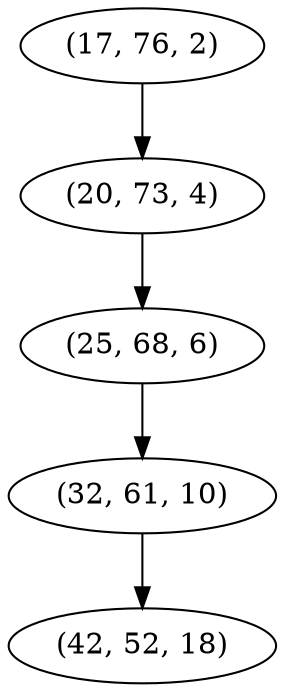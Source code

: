 digraph tree {
    "(17, 76, 2)";
    "(20, 73, 4)";
    "(25, 68, 6)";
    "(32, 61, 10)";
    "(42, 52, 18)";
    "(17, 76, 2)" -> "(20, 73, 4)";
    "(20, 73, 4)" -> "(25, 68, 6)";
    "(25, 68, 6)" -> "(32, 61, 10)";
    "(32, 61, 10)" -> "(42, 52, 18)";
}
